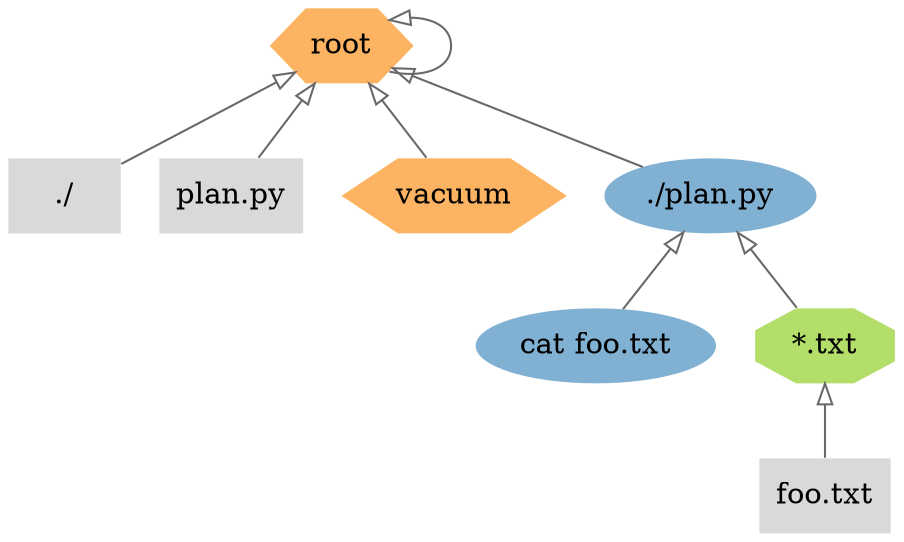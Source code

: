 strict digraph {
  graph [rankdir=BT bgcolor=transparent]
  node [penwidth=0 colorscheme=set39 style=filled fillcolor=5]
  edge [color=dimgray arrowhead=empty]
  6 [label="*.txt" shape=octagon fillcolor=7]
  4 [label="./" shape=rect fillcolor=9]
  7 [label="foo.txt" shape=rect fillcolor=9]
  3 [label="plan.py" shape=rect fillcolor=9]
  1 [label="root" shape=hexagon fillcolor=6]
  5 [label="./plan.py"]
  8 [label="cat foo.txt"]
  2 [label="vacuum" shape=hexagon fillcolor=6]
  1 -> 1
  2 -> 1
  3 -> 1
  4 -> 1
  5 -> 1
  6 -> 5
  7 -> 6
  8 -> 5
}
